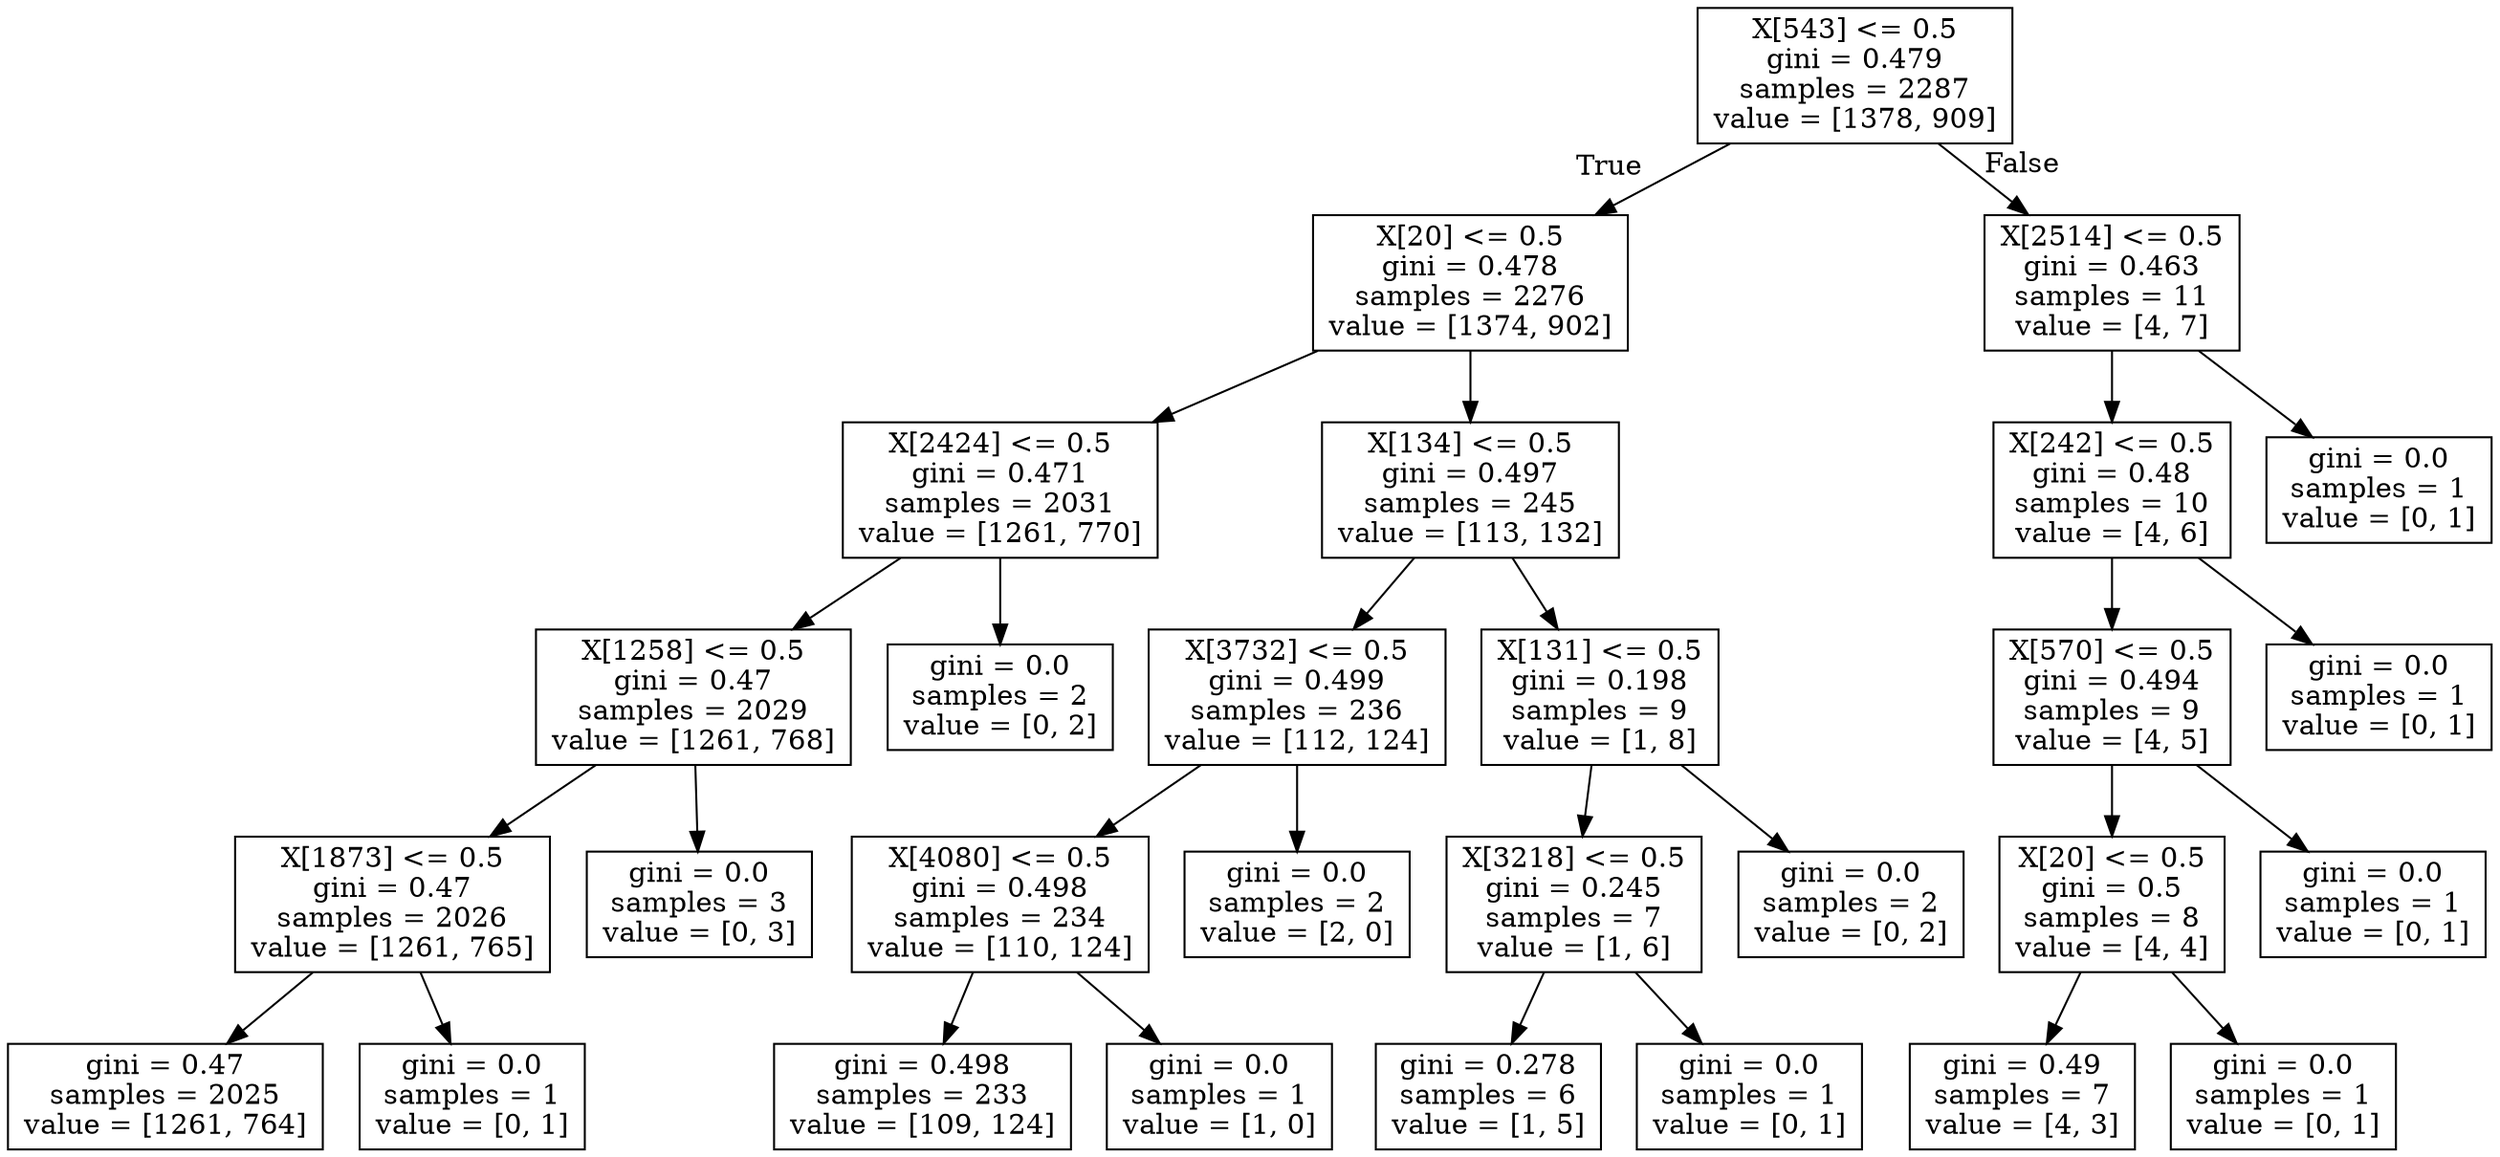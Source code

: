 digraph Tree {
node [shape=box] ;
0 [label="X[543] <= 0.5\ngini = 0.479\nsamples = 2287\nvalue = [1378, 909]"] ;
1 [label="X[20] <= 0.5\ngini = 0.478\nsamples = 2276\nvalue = [1374, 902]"] ;
0 -> 1 [labeldistance=2.5, labelangle=45, headlabel="True"] ;
2 [label="X[2424] <= 0.5\ngini = 0.471\nsamples = 2031\nvalue = [1261, 770]"] ;
1 -> 2 ;
3 [label="X[1258] <= 0.5\ngini = 0.47\nsamples = 2029\nvalue = [1261, 768]"] ;
2 -> 3 ;
4 [label="X[1873] <= 0.5\ngini = 0.47\nsamples = 2026\nvalue = [1261, 765]"] ;
3 -> 4 ;
5 [label="gini = 0.47\nsamples = 2025\nvalue = [1261, 764]"] ;
4 -> 5 ;
6 [label="gini = 0.0\nsamples = 1\nvalue = [0, 1]"] ;
4 -> 6 ;
7 [label="gini = 0.0\nsamples = 3\nvalue = [0, 3]"] ;
3 -> 7 ;
8 [label="gini = 0.0\nsamples = 2\nvalue = [0, 2]"] ;
2 -> 8 ;
9 [label="X[134] <= 0.5\ngini = 0.497\nsamples = 245\nvalue = [113, 132]"] ;
1 -> 9 ;
10 [label="X[3732] <= 0.5\ngini = 0.499\nsamples = 236\nvalue = [112, 124]"] ;
9 -> 10 ;
11 [label="X[4080] <= 0.5\ngini = 0.498\nsamples = 234\nvalue = [110, 124]"] ;
10 -> 11 ;
12 [label="gini = 0.498\nsamples = 233\nvalue = [109, 124]"] ;
11 -> 12 ;
13 [label="gini = 0.0\nsamples = 1\nvalue = [1, 0]"] ;
11 -> 13 ;
14 [label="gini = 0.0\nsamples = 2\nvalue = [2, 0]"] ;
10 -> 14 ;
15 [label="X[131] <= 0.5\ngini = 0.198\nsamples = 9\nvalue = [1, 8]"] ;
9 -> 15 ;
16 [label="X[3218] <= 0.5\ngini = 0.245\nsamples = 7\nvalue = [1, 6]"] ;
15 -> 16 ;
17 [label="gini = 0.278\nsamples = 6\nvalue = [1, 5]"] ;
16 -> 17 ;
18 [label="gini = 0.0\nsamples = 1\nvalue = [0, 1]"] ;
16 -> 18 ;
19 [label="gini = 0.0\nsamples = 2\nvalue = [0, 2]"] ;
15 -> 19 ;
20 [label="X[2514] <= 0.5\ngini = 0.463\nsamples = 11\nvalue = [4, 7]"] ;
0 -> 20 [labeldistance=2.5, labelangle=-45, headlabel="False"] ;
21 [label="X[242] <= 0.5\ngini = 0.48\nsamples = 10\nvalue = [4, 6]"] ;
20 -> 21 ;
22 [label="X[570] <= 0.5\ngini = 0.494\nsamples = 9\nvalue = [4, 5]"] ;
21 -> 22 ;
23 [label="X[20] <= 0.5\ngini = 0.5\nsamples = 8\nvalue = [4, 4]"] ;
22 -> 23 ;
24 [label="gini = 0.49\nsamples = 7\nvalue = [4, 3]"] ;
23 -> 24 ;
25 [label="gini = 0.0\nsamples = 1\nvalue = [0, 1]"] ;
23 -> 25 ;
26 [label="gini = 0.0\nsamples = 1\nvalue = [0, 1]"] ;
22 -> 26 ;
27 [label="gini = 0.0\nsamples = 1\nvalue = [0, 1]"] ;
21 -> 27 ;
28 [label="gini = 0.0\nsamples = 1\nvalue = [0, 1]"] ;
20 -> 28 ;
}